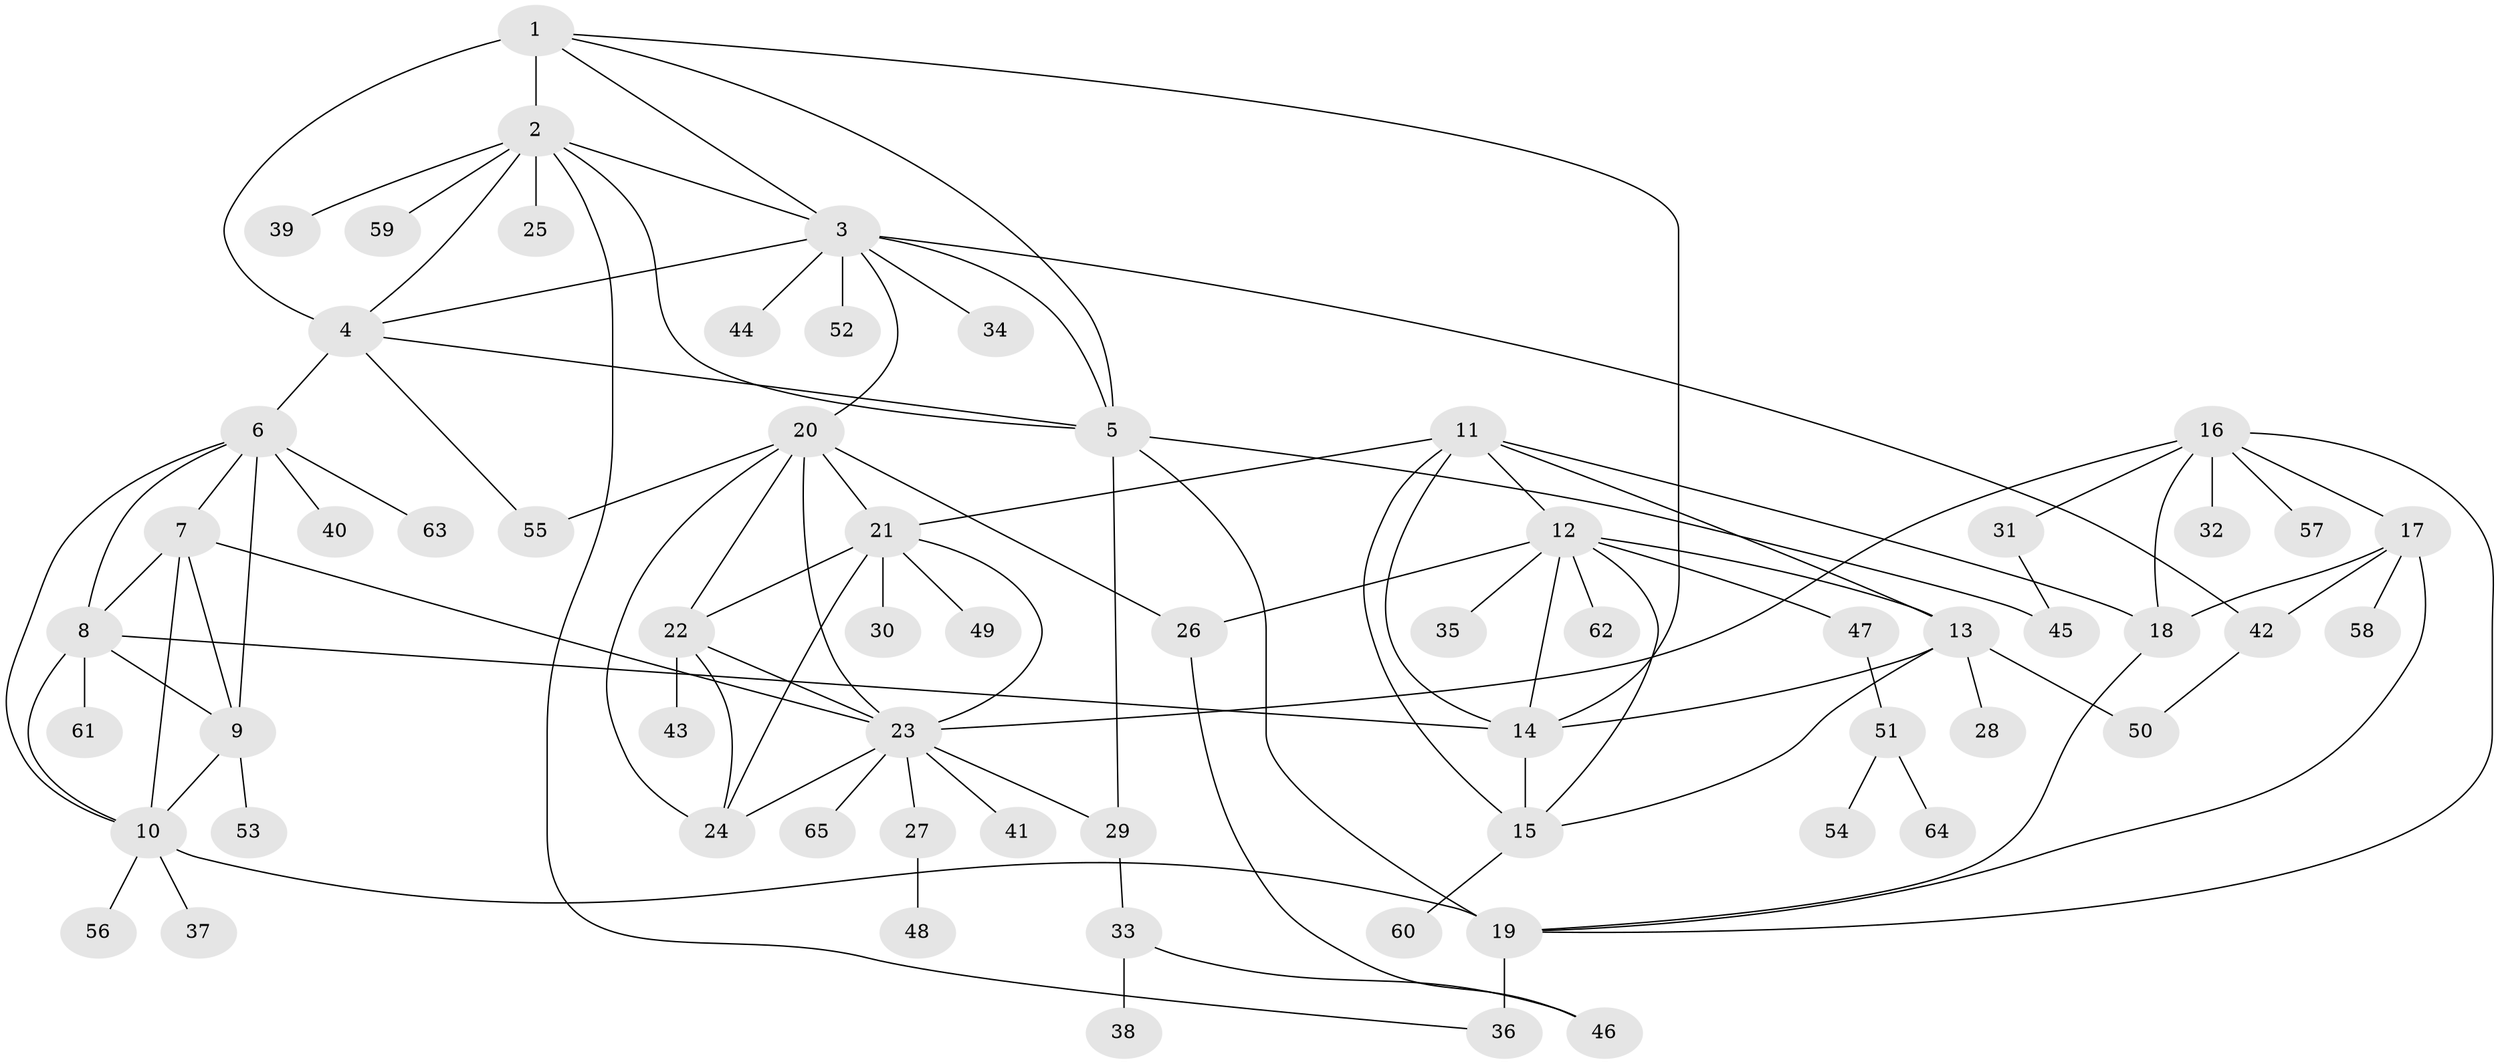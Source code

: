 // original degree distribution, {8: 0.06666666666666667, 9: 0.02857142857142857, 10: 0.009523809523809525, 6: 0.01904761904761905, 5: 0.02857142857142857, 7: 0.05714285714285714, 12: 0.009523809523809525, 4: 0.02857142857142857, 11: 0.009523809523809525, 2: 0.10476190476190476, 1: 0.5904761904761905, 3: 0.047619047619047616}
// Generated by graph-tools (version 1.1) at 2025/52/03/04/25 22:52:41]
// undirected, 65 vertices, 105 edges
graph export_dot {
  node [color=gray90,style=filled];
  1;
  2;
  3;
  4;
  5;
  6;
  7;
  8;
  9;
  10;
  11;
  12;
  13;
  14;
  15;
  16;
  17;
  18;
  19;
  20;
  21;
  22;
  23;
  24;
  25;
  26;
  27;
  28;
  29;
  30;
  31;
  32;
  33;
  34;
  35;
  36;
  37;
  38;
  39;
  40;
  41;
  42;
  43;
  44;
  45;
  46;
  47;
  48;
  49;
  50;
  51;
  52;
  53;
  54;
  55;
  56;
  57;
  58;
  59;
  60;
  61;
  62;
  63;
  64;
  65;
  1 -- 2 [weight=1.0];
  1 -- 3 [weight=1.0];
  1 -- 4 [weight=3.0];
  1 -- 5 [weight=1.0];
  1 -- 14 [weight=1.0];
  2 -- 3 [weight=1.0];
  2 -- 4 [weight=1.0];
  2 -- 5 [weight=1.0];
  2 -- 25 [weight=1.0];
  2 -- 36 [weight=1.0];
  2 -- 39 [weight=1.0];
  2 -- 59 [weight=1.0];
  3 -- 4 [weight=1.0];
  3 -- 5 [weight=1.0];
  3 -- 20 [weight=1.0];
  3 -- 34 [weight=1.0];
  3 -- 42 [weight=1.0];
  3 -- 44 [weight=1.0];
  3 -- 52 [weight=1.0];
  4 -- 5 [weight=1.0];
  4 -- 6 [weight=1.0];
  4 -- 55 [weight=1.0];
  5 -- 19 [weight=1.0];
  5 -- 29 [weight=1.0];
  5 -- 45 [weight=1.0];
  6 -- 7 [weight=1.0];
  6 -- 8 [weight=1.0];
  6 -- 9 [weight=1.0];
  6 -- 10 [weight=1.0];
  6 -- 40 [weight=1.0];
  6 -- 63 [weight=1.0];
  7 -- 8 [weight=1.0];
  7 -- 9 [weight=2.0];
  7 -- 10 [weight=1.0];
  7 -- 23 [weight=1.0];
  8 -- 9 [weight=1.0];
  8 -- 10 [weight=1.0];
  8 -- 14 [weight=1.0];
  8 -- 61 [weight=1.0];
  9 -- 10 [weight=1.0];
  9 -- 53 [weight=1.0];
  10 -- 19 [weight=1.0];
  10 -- 37 [weight=1.0];
  10 -- 56 [weight=1.0];
  11 -- 12 [weight=1.0];
  11 -- 13 [weight=1.0];
  11 -- 14 [weight=1.0];
  11 -- 15 [weight=1.0];
  11 -- 18 [weight=1.0];
  11 -- 21 [weight=1.0];
  12 -- 13 [weight=1.0];
  12 -- 14 [weight=1.0];
  12 -- 15 [weight=1.0];
  12 -- 26 [weight=1.0];
  12 -- 35 [weight=1.0];
  12 -- 47 [weight=1.0];
  12 -- 62 [weight=1.0];
  13 -- 14 [weight=1.0];
  13 -- 15 [weight=1.0];
  13 -- 28 [weight=1.0];
  13 -- 50 [weight=2.0];
  14 -- 15 [weight=1.0];
  15 -- 60 [weight=1.0];
  16 -- 17 [weight=1.0];
  16 -- 18 [weight=2.0];
  16 -- 19 [weight=1.0];
  16 -- 23 [weight=1.0];
  16 -- 31 [weight=1.0];
  16 -- 32 [weight=1.0];
  16 -- 57 [weight=1.0];
  17 -- 18 [weight=2.0];
  17 -- 19 [weight=1.0];
  17 -- 42 [weight=1.0];
  17 -- 58 [weight=1.0];
  18 -- 19 [weight=2.0];
  19 -- 36 [weight=5.0];
  20 -- 21 [weight=1.0];
  20 -- 22 [weight=1.0];
  20 -- 23 [weight=1.0];
  20 -- 24 [weight=1.0];
  20 -- 26 [weight=1.0];
  20 -- 55 [weight=1.0];
  21 -- 22 [weight=1.0];
  21 -- 23 [weight=1.0];
  21 -- 24 [weight=1.0];
  21 -- 30 [weight=1.0];
  21 -- 49 [weight=1.0];
  22 -- 23 [weight=1.0];
  22 -- 24 [weight=1.0];
  22 -- 43 [weight=2.0];
  23 -- 24 [weight=1.0];
  23 -- 27 [weight=1.0];
  23 -- 29 [weight=1.0];
  23 -- 41 [weight=1.0];
  23 -- 65 [weight=1.0];
  26 -- 46 [weight=1.0];
  27 -- 48 [weight=1.0];
  29 -- 33 [weight=1.0];
  31 -- 45 [weight=1.0];
  33 -- 38 [weight=1.0];
  33 -- 46 [weight=1.0];
  42 -- 50 [weight=1.0];
  47 -- 51 [weight=1.0];
  51 -- 54 [weight=1.0];
  51 -- 64 [weight=1.0];
}
